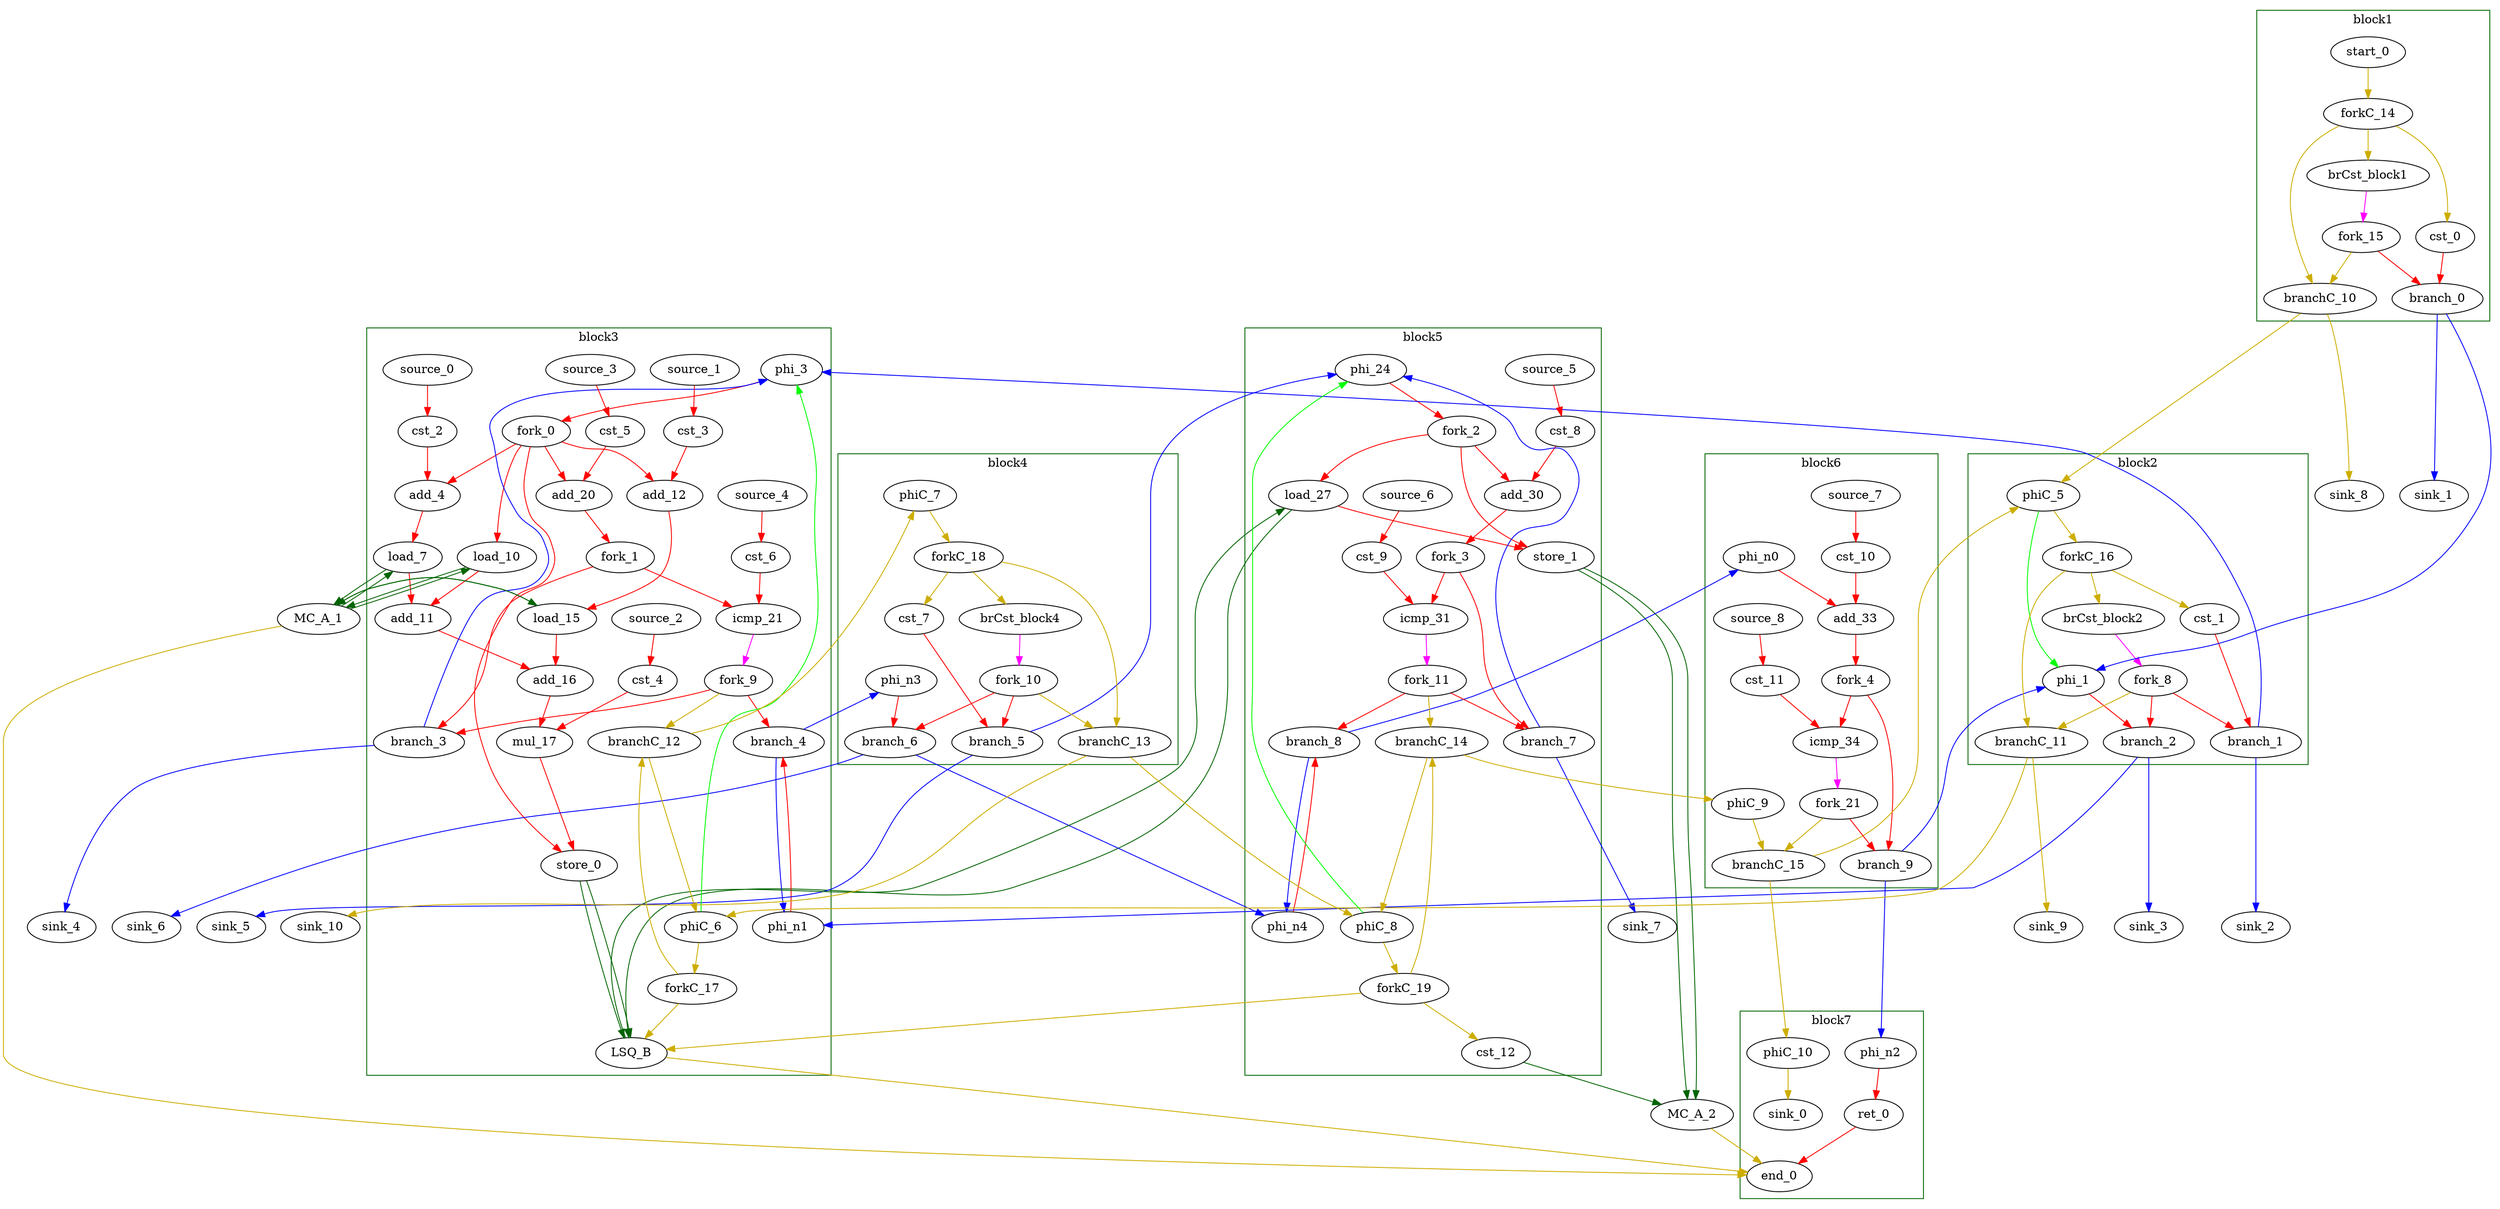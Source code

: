 Digraph G {
	splines=spline;
//DHLS version: 0.1.1" [shape = "none" pos = "20,20!"]
		"brCst_block1" [type = "Constant", bbID= 1, in = "in1:1", out = "out1:1", value = "0x1"];
		"cst_0" [type = "Constant", bbID= 1, in = "in1:1", out = "out1:1", value = "0x00000000"];
		"phi_1" [type = "Mux", bbID= 2, in = "in1?:1 in2:3 in3:3 ", out = "out1:3", delay=0.366];
		"brCst_block2" [type = "Constant", bbID= 2, in = "in1:1", out = "out1:1", value = "0x1"];
		"cst_1" [type = "Constant", bbID= 2, in = "in1:1", out = "out1:1", value = "0x00000001"];
		"phi_3" [type = "Mux", bbID= 3, in = "in1?:1 in2:7 in3:7 ", out = "out1:7", delay=0.366];
		"cst_2" [type = "Constant", bbID= 3, in = "in1:32", out = "out1:32", value = "0xFFFFFFFF"];
		"add_4" [type = "Operator", bbID= 3, op = "add_op", in = "in1:32 in2:32 ", out = "out1:32 ", delay=1.693, latency=0, II=1];
		"load_7" [type = "Operator", bbID= 3, op = "mc_load_op", bbID= 3, portId= 0, in = "in1:32 in2:32 ", out = "out1:32 out2:32 ", delay=0.000, latency=2, II=1];
		"load_10" [type = "Operator", bbID= 3, op = "mc_load_op", bbID= 3, portId= 1, in = "in1:32 in2:7 ", out = "out1:32 out2:7 ", delay=0.000, latency=2, II=1];
		"add_11" [type = "Operator", bbID= 3, op = "add_op", in = "in1:32 in2:32 ", out = "out1:32 ", delay=1.693, latency=0, II=1];
		"cst_3" [type = "Constant", bbID= 3, in = "in1:1", out = "out1:1", value = "0x00000001"];
		"add_12" [type = "Operator", bbID= 3, op = "add_op", in = "in1:8 in2:8 ", out = "out1:8 ", delay=1.693, latency=0, II=1];
		"load_15" [type = "Operator", bbID= 3, op = "mc_load_op", bbID= 3, portId= 2, in = "in1:32 in2:8 ", out = "out1:32 out2:8 ", delay=0.000, latency=2, II=1];
		"add_16" [type = "Operator", bbID= 3, op = "add_op", in = "in1:32 in2:32 ", out = "out1:32 ", delay=1.693, latency=0, II=1];
		"cst_4" [type = "Constant", bbID= 3, in = "in1:2", out = "out1:2", value = "0x00000003"];
		"mul_17" [type = "Operator", bbID= 3, op = "mul_op", in = "in1:32 in2:32 ", out = "out1:32 ", delay=0.000, latency=4, II=1];
		"store_0" [type = "Operator", bbID= 3, op = "lsq_store_op", bbID= 3, portId= 0, in = "in1:32 in2:7 ", out = "out1:32 out2:7 ", delay=0.000, latency=0, II=1];
		"cst_5" [type = "Constant", bbID= 3, in = "in1:1", out = "out1:1", value = "0x00000001"];
		"add_20" [type = "Operator", bbID= 3, op = "add_op", in = "in1:7 in2:7 ", out = "out1:7 ", delay=1.693, latency=0, II=1];
		"cst_6" [type = "Constant", bbID= 3, in = "in1:7", out = "out1:7", value = "0x00000063"];
		"icmp_21" [type = "Operator", bbID= 3, op = "icmp_ult_op", in = "in1:7 in2:7 ", out = "out1:1 ", delay=1.530, latency=0, II=1];
		"brCst_block4" [type = "Constant", bbID= 4, in = "in1:1", out = "out1:1", value = "0x1"];
		"cst_7" [type = "Constant", bbID= 4, in = "in1:1", out = "out1:1", value = "0x00000001"];
		"phi_24" [type = "Mux", bbID= 5, in = "in1?:1 in2:7 in3:7 ", out = "out1:7", delay=0.366];
		"load_27" [type = "Operator", bbID= 5, op = "lsq_load_op", bbID= 5, portId= 0, in = "in1:32 in2:7 ", out = "out1:32 out2:7 ", delay=0.000, latency=5, II=1];
		"store_1" [type = "Operator", bbID= 5, op = "mc_store_op", bbID= 5, portId= 0, in = "in1:32 in2:7 ", out = "out1:32 out2:7 ", delay=0.000, latency=0, II=1];
		"cst_8" [type = "Constant", bbID= 5, in = "in1:1", out = "out1:1", value = "0x00000001"];
		"add_30" [type = "Operator", bbID= 5, op = "add_op", in = "in1:7 in2:7 ", out = "out1:7 ", delay=1.693, latency=0, II=1];
		"cst_9" [type = "Constant", bbID= 5, in = "in1:7", out = "out1:7", value = "0x00000063"];
		"icmp_31" [type = "Operator", bbID= 5, op = "icmp_ult_op", in = "in1:7 in2:7 ", out = "out1:1 ", delay=1.530, latency=0, II=1];
		"cst_10" [type = "Constant", bbID= 6, in = "in1:1", out = "out1:1", value = "0x00000001"];
		"add_33" [type = "Operator", bbID= 6, op = "add_op", in = "in1:3 in2:3 ", out = "out1:3 ", delay=1.693, latency=0, II=1];
		"cst_11" [type = "Constant", bbID= 6, in = "in1:2", out = "out1:2", value = "0x00000003"];
		"icmp_34" [type = "Operator", bbID= 6, op = "icmp_ult_op", in = "in1:3 in2:3 ", out = "out1:1 ", delay=1.530, latency=0, II=1];
		"ret_0" [type = "Operator", bbID= 7, op = "ret_op", in = "in1:3 ", out = "out1:3 ", delay=0.000, latency=0, II=1];
		"phi_n0" [type = "Merge", bbID= 6, in = "in1:3 ", out = "out1:3", delay=0.000];
		"phi_n1" [type = "Merge", bbID= 3, in = "in1:3 in2:3 ", out = "out1:3", delay=0.366];
		"phi_n2" [type = "Merge", bbID= 7, in = "in1:3 ", out = "out1:3", delay=0.000];
		"phi_n3" [type = "Merge", bbID= 4, in = "in1:3 ", out = "out1:3", delay=0.000];
		"phi_n4" [type = "Merge", bbID= 5, in = "in1:3 in2:3 ", out = "out1:3", delay=0.366];
		"fork_0" [type = "Fork", bbID= 3, in = "in1:7", out = "out1:7 out2:7 out3:7 out4:7 out5:7 "];
		"fork_1" [type = "Fork", bbID= 3, in = "in1:7", out = "out1:7 out2:7 "];
		"fork_2" [type = "Fork", bbID= 5, in = "in1:7", out = "out1:7 out2:7 out3:7 "];
		"fork_3" [type = "Fork", bbID= 5, in = "in1:7", out = "out1:7 out2:7 "];
		"fork_4" [type = "Fork", bbID= 6, in = "in1:3", out = "out1:3 out2:3 "];
		"branch_0" [type = "Branch", bbID= 1,  in = "in1:1 in2?:1", out = "out1+:1 out2-:1"];
		"branch_1" [type = "Branch", bbID= 2,  in = "in1:1 in2?:1", out = "out1+:1 out2-:1"];
		"branch_2" [type = "Branch", bbID= 2,  in = "in1:3 in2?:1", out = "out1+:3 out2-:3"];
		"fork_8" [type = "Fork", bbID= 2, in = "in1:1", out = "out1:1 out2:1 out3:1 "];
		"branch_3" [type = "Branch", bbID= 3,  in = "in1:7 in2?:1", out = "out1+:7 out2-:7"];
		"branch_4" [type = "Branch", bbID= 3,  in = "in1:3 in2?:1", out = "out1+:3 out2-:3"];
		"fork_9" [type = "Fork", bbID= 3, in = "in1:1", out = "out1:1 out2:1 out3:1 "];
		"branch_5" [type = "Branch", bbID= 4,  in = "in1:1 in2?:1", out = "out1+:1 out2-:1"];
		"branch_6" [type = "Branch", bbID= 4,  in = "in1:3 in2?:1", out = "out1+:3 out2-:3"];
		"fork_10" [type = "Fork", bbID= 4, in = "in1:1", out = "out1:1 out2:1 out3:1 "];
		"branch_7" [type = "Branch", bbID= 5,  in = "in1:7 in2?:1", out = "out1+:7 out2-:7"];
		"branch_8" [type = "Branch", bbID= 5,  in = "in1:3 in2?:1", out = "out1+:3 out2-:3"];
		"fork_11" [type = "Fork", bbID= 5, in = "in1:1", out = "out1:1 out2:1 out3:1 "];
		"branch_9" [type = "Branch", bbID= 6,  in = "in1:3 in2?:1", out = "out1+:3 out2-:3"];
		"LSQ_B" [type = "LSQ", bbID= 0, in = "in1:0*c0 in2:0*c1 in3:7*s0a in4:32*s0d in5:7*l0a ", out = "out1:32*l0d out2:0*e ", memory = "B", bbcount = 2, ldcount = 1, stcount = 1, fifoDepth = 16, numLoads = "{0; 1}", numStores = "{1; 0}", loadOffsets = "{{0;0;0;0;0;0;0;0;0;0;0;0;0;0;0;0};{0;0;0;0;0;0;0;0;0;0;0;0;0;0;0;0}}", storeOffsets = "{{0;0;0;0;0;0;0;0;0;0;0;0;0;0;0;0};{0;0;0;0;0;0;0;0;0;0;0;0;0;0;0;0}}", loadPorts = "{{0;0;0;0;0;0;0;0;0;0;0;0;0;0;0;0};{0;0;0;0;0;0;0;0;0;0;0;0;0;0;0;0}}", storePorts = "{{0;0;0;0;0;0;0;0;0;0;0;0;0;0;0;0};{0;0;0;0;0;0;0;0;0;0;0;0;0;0;0;0}}"];
		"MC_A_1" [type = "MC", bbID= 0, in = "in1:32*l0a in2:32*l1a in3:32*l2a ", out = "out1:32*l0d out2:32*l1d out3:32*l2d out4:0*e ", memory = "A_1", bbcount = 0, ldcount = 3, stcount = 0];
		"MC_A_2" [type = "MC", bbID= 0, in = "in1:32*c0 in2:7*s0a in3:32*s0d ", out = "out1:0*e ", memory = "A_2", bbcount = 1, ldcount = 0, stcount = 1];
		"cst_12" [type = "Constant", bbID= 5, in = "in1:1", out = "out1:1", value = "0x00000001"];
		"end_0" [type = "Exit", bbID= 0, in = "in1:0*e in2:0*e in3:0*e in4:3 ", out = "out1:3"];
		"start_0" [type = "Entry", control= "true", bbID= 1, in = "in1:0", out = "out1:0"];
		"forkC_14" [type = "Fork", bbID= 1, in = "in1:0", out = "out1:0 out2:0 out3:0 "];
		"branchC_10" [type = "Branch", bbID= 1,  in = "in1:0 in2?:1", out = "out1+:0 out2-:0"];
		"fork_15" [type = "Fork", bbID= 1, in = "in1:1", out = "out1:1 out2:1 "];
		"phiC_5" [type = "CntrlMerge", bbID= 2, in = "in1:0 in2:0 ", out = "out1:0 out2?:1", delay=0.166];
		"forkC_16" [type = "Fork", bbID= 2, in = "in1:0", out = "out1:0 out2:0 out3:0 "];
		"branchC_11" [type = "Branch", bbID= 2,  in = "in1:0 in2?:1", out = "out1+:0 out2-:0"];
		"phiC_6" [type = "CntrlMerge", bbID= 3, in = "in1:0 in2:0 ", out = "out1:0 out2?:1", delay=0.166];
		"forkC_17" [type = "Fork", bbID= 3, in = "in1:0", out = "out1:0 out2:0 "];
		"branchC_12" [type = "Branch", bbID= 3,  in = "in1:0 in2?:1", out = "out1+:0 out2-:0"];
		"phiC_7" [type = "Merge", bbID= 4, in = "in1:0 ", out = "out1:0", delay=0.166];
		"forkC_18" [type = "Fork", bbID= 4, in = "in1:0", out = "out1:0 out2:0 out3:0 "];
		"branchC_13" [type = "Branch", bbID= 4,  in = "in1:0 in2?:1", out = "out1+:0 out2-:0"];
		"phiC_8" [type = "CntrlMerge", bbID= 5, in = "in1:0 in2:0 ", out = "out1:0 out2?:1", delay=0.166];
		"forkC_19" [type = "Fork", bbID= 5, in = "in1:0", out = "out1:0 out2:0 out3:0 "];
		"branchC_14" [type = "Branch", bbID= 5,  in = "in1:0 in2?:1", out = "out1+:0 out2-:0"];
		"phiC_9" [type = "Merge", bbID= 6, in = "in1:0 ", out = "out1:0", delay=0.166];
		"branchC_15" [type = "Branch", bbID= 6,  in = "in1:0 in2?:1", out = "out1+:0 out2-:0"];
		"fork_21" [type = "Fork", bbID= 6, in = "in1:1", out = "out1:1 out2:1 "];
		"phiC_10" [type = "Merge", bbID= 7, in = "in1:0 ", out = "out1:0", delay=0.166];
		"sink_0" [type = "Sink", bbID= 0, in = "in1:0"];
		"sink_1" [type = "Sink", bbID= 0, in = "in1:1"];
		"sink_2" [type = "Sink", bbID= 0, in = "in1:1"];
		"sink_3" [type = "Sink", bbID= 0, in = "in1:3"];
		"sink_4" [type = "Sink", bbID= 0, in = "in1:7"];
		"sink_5" [type = "Sink", bbID= 0, in = "in1:1"];
		"sink_6" [type = "Sink", bbID= 0, in = "in1:3"];
		"sink_7" [type = "Sink", bbID= 0, in = "in1:7"];
		"sink_8" [type = "Sink", bbID= 0, in = "in1:0"];
		"sink_9" [type = "Sink", bbID= 0, in = "in1:0"];
		"sink_10" [type = "Sink", bbID= 0, in = "in1:0"];
		"source_0" [type = "Source", bbID= 3, out = "out1:32"];
		"source_1" [type = "Source", bbID= 3, out = "out1:1"];
		"source_2" [type = "Source", bbID= 3, out = "out1:2"];
		"source_3" [type = "Source", bbID= 3, out = "out1:1"];
		"source_4" [type = "Source", bbID= 3, out = "out1:7"];
		"source_5" [type = "Source", bbID= 5, out = "out1:1"];
		"source_6" [type = "Source", bbID= 5, out = "out1:7"];
		"source_7" [type = "Source", bbID= 6, out = "out1:1"];
		"source_8" [type = "Source", bbID= 6, out = "out1:2"];
		"load_7" -> "MC_A_1" [color = "darkgreen", mem_address = "true", from = "out2", to = "in1"];
		"MC_A_1" -> "load_7" [color = "darkgreen", mem_address = "false", from = "out1", to = "in1"];
		"load_10" -> "MC_A_1" [color = "darkgreen", mem_address = "true", from = "out2", to = "in2"];
		"MC_A_1" -> "load_10" [color = "darkgreen", mem_address = "false", from = "out2", to = "in1"];
		"load_15" -> "MC_A_1" [color = "darkgreen", mem_address = "true", from = "out2", to = "in3"];
		"MC_A_1" -> "load_15" [color = "darkgreen", mem_address = "false", from = "out3", to = "in1"];
		"store_0" -> "LSQ_B" [color = "darkgreen", mem_address = "true", from = "out2", to = "in3"];
		"store_0" -> "LSQ_B" [color = "darkgreen", mem_address = "false", from = "out1", to = "in4"];
		"load_27" -> "LSQ_B" [color = "darkgreen", mem_address = "true", from = "out2", to = "in5"];
		"LSQ_B" -> "load_27" [color = "darkgreen", mem_address = "false", from = "out1", to = "in1"];
		"store_1" -> "MC_A_2" [color = "darkgreen", mem_address = "true", from = "out2", to = "in2"];
		"store_1" -> "MC_A_2" [color = "darkgreen", mem_address = "false", from = "out1", to = "in3"];
		"LSQ_B" -> "end_0" [color = "gold3", from = "out2", to = "in1"];
		"MC_A_1" -> "end_0" [color = "gold3", from = "out4", to = "in2"];
		"cst_12" -> "MC_A_2" [color = "darkgreen", from = "out1", to = "in1"];
		"MC_A_2" -> "end_0" [color = "gold3", from = "out1", to = "in3"];
	subgraph cluster_0 {
	color = "darkgreen";
		label = "block1";
		"brCst_block1" -> "fork_15" [color = "magenta", from = "out1", to = "in1"];
		"cst_0" -> "branch_0" [color = "red", from = "out1", to = "in1"];
		"start_0" -> "forkC_14" [color = "gold3", from = "out1", to = "in1"];
		"forkC_14" -> "cst_0" [color = "gold3", from = "out1", to = "in1"];
		"forkC_14" -> "branchC_10" [color = "gold3", from = "out2", to = "in1"];
		"forkC_14" -> "brCst_block1" [color = "gold3", from = "out3", to = "in1"];
		"fork_15" -> "branch_0" [color = "red", from = "out1", to = "in2"];
		"fork_15" -> "branchC_10" [color = "gold3", from = "out2", to = "in2"];
	}
		"branch_0" -> "phi_1" [color = "blue", minlen = 3, from = "out1", to = "in2"];
		"branch_0" -> "sink_1" [color = "blue", minlen = 3, from = "out2", to = "in1"];
		"branchC_10" -> "phiC_5" [color = "gold3", minlen = 3, from = "out1", to = "in1"];
		"branchC_10" -> "sink_8" [color = "gold3", minlen = 3, from = "out2", to = "in1"];
	subgraph cluster_1 {
	color = "darkgreen";
		label = "block2";
		"phi_1" -> "branch_2" [color = "red", from = "out1", to = "in1"];
		"brCst_block2" -> "fork_8" [color = "magenta", from = "out1", to = "in1"];
		"cst_1" -> "branch_1" [color = "red", from = "out1", to = "in1"];
		"fork_8" -> "branch_2" [color = "red", from = "out1", to = "in2"];
		"fork_8" -> "branch_1" [color = "red", from = "out2", to = "in2"];
		"fork_8" -> "branchC_11" [color = "gold3", from = "out3", to = "in2"];
		"phiC_5" -> "phi_1" [color = "green", from = "out2", to = "in1"];
		"phiC_5" -> "forkC_16" [color = "gold3", from = "out1", to = "in1"];
		"forkC_16" -> "cst_1" [color = "gold3", from = "out1", to = "in1"];
		"forkC_16" -> "branchC_11" [color = "gold3", from = "out2", to = "in1"];
		"forkC_16" -> "brCst_block2" [color = "gold3", from = "out3", to = "in1"];
	}
		"branch_1" -> "phi_3" [color = "blue", minlen = 3, from = "out1", to = "in2"];
		"branch_1" -> "sink_2" [color = "blue", minlen = 3, from = "out2", to = "in1"];
		"branch_2" -> "phi_n1" [color = "blue", minlen = 3, from = "out1", to = "in1"];
		"branch_2" -> "sink_3" [color = "blue", minlen = 3, from = "out2", to = "in1"];
		"branchC_11" -> "phiC_6" [color = "gold3", minlen = 3, from = "out1", to = "in1"];
		"branchC_11" -> "sink_9" [color = "gold3", minlen = 3, from = "out2", to = "in1"];
	subgraph cluster_2 {
	color = "darkgreen";
		label = "block3";
		"phi_3" -> "fork_0" [color = "red", from = "out1", to = "in1"];
		"cst_2" -> "add_4" [color = "red", from = "out1", to = "in2"];
		"add_4" -> "load_7" [color = "red", from = "out1", to = "in2"];
		"load_7" -> "add_11" [color = "red", from = "out1", to = "in1"];
		"load_10" -> "add_11" [color = "red", from = "out1", to = "in2"];
		"add_11" -> "add_16" [color = "red", from = "out1", to = "in1"];
		"cst_3" -> "add_12" [color = "red", from = "out1", to = "in2"];
		"add_12" -> "load_15" [color = "red", from = "out1", to = "in2"];
		"load_15" -> "add_16" [color = "red", from = "out1", to = "in2"];
		"add_16" -> "mul_17" [color = "red", from = "out1", to = "in1"];
		"cst_4" -> "mul_17" [color = "red", from = "out1", to = "in2"];
		"mul_17" -> "store_0" [color = "red", from = "out1", to = "in1"];
		"cst_5" -> "add_20" [color = "red", from = "out1", to = "in2"];
		"add_20" -> "fork_1" [color = "red", from = "out1", to = "in1"];
		"cst_6" -> "icmp_21" [color = "red", from = "out1", to = "in2"];
		"icmp_21" -> "fork_9" [color = "magenta", from = "out1", to = "in1"];
		"phi_n1" -> "branch_4" [color = "red", from = "out1", to = "in1"];
		"fork_0" -> "add_4" [color = "red", from = "out1", to = "in1"];
		"fork_0" -> "add_12" [color = "red", from = "out2", to = "in1"];
		"fork_0" -> "add_20" [color = "red", from = "out3", to = "in1"];
		"fork_0" -> "load_10" [color = "red", from = "out4", to = "in2"];
		"fork_0" -> "store_0" [color = "red", from = "out5", to = "in2"];
		"fork_1" -> "icmp_21" [color = "red", from = "out1", to = "in1"];
		"fork_1" -> "branch_3" [color = "red", from = "out2", to = "in1"];
		"fork_9" -> "branch_4" [color = "red", from = "out1", to = "in2"];
		"fork_9" -> "branch_3" [color = "red", from = "out2", to = "in2"];
		"fork_9" -> "branchC_12" [color = "gold3", from = "out3", to = "in2"];
		"phiC_6" -> "phi_3" [color = "green", from = "out2", to = "in1"];
		"phiC_6" -> "forkC_17" [color = "gold3", from = "out1", to = "in1"];
		"forkC_17" -> "LSQ_B" [color = "gold3", from = "out1", to = "in1"];
		"forkC_17" -> "branchC_12" [color = "gold3", from = "out2", to = "in1"];
		"source_0" -> "cst_2" [color = "red", from = "out1", to = "in1"];
		"source_1" -> "cst_3" [color = "red", from = "out1", to = "in1"];
		"source_2" -> "cst_4" [color = "red", from = "out1", to = "in1"];
		"source_3" -> "cst_5" [color = "red", from = "out1", to = "in1"];
		"source_4" -> "cst_6" [color = "red", from = "out1", to = "in1"];
	}
		"branch_3" -> "phi_3" [color = "blue", minlen = 3, from = "out1", to = "in3"];
		"branch_3" -> "sink_4" [color = "blue", minlen = 3, from = "out2", to = "in1"];
		"branch_4" -> "phi_n1" [color = "blue", minlen = 3, from = "out1", to = "in2"];
		"branch_4" -> "phi_n3" [color = "blue", minlen = 3, from = "out2", to = "in1"];
		"branchC_12" -> "phiC_6" [color = "gold3", minlen = 3, from = "out1", to = "in2"];
		"branchC_12" -> "phiC_7" [color = "gold3", minlen = 3, from = "out2", to = "in1"];
	subgraph cluster_3 {
	color = "darkgreen";
		label = "block4";
		"brCst_block4" -> "fork_10" [color = "magenta", from = "out1", to = "in1"];
		"cst_7" -> "branch_5" [color = "red", from = "out1", to = "in1"];
		"phi_n3" -> "branch_6" [color = "red", from = "out1", to = "in1"];
		"fork_10" -> "branch_6" [color = "red", from = "out1", to = "in2"];
		"fork_10" -> "branch_5" [color = "red", from = "out2", to = "in2"];
		"fork_10" -> "branchC_13" [color = "gold3", from = "out3", to = "in2"];
		"phiC_7" -> "forkC_18" [color = "gold3", from = "out1", to = "in1"];
		"forkC_18" -> "cst_7" [color = "gold3", from = "out1", to = "in1"];
		"forkC_18" -> "branchC_13" [color = "gold3", from = "out2", to = "in1"];
		"forkC_18" -> "brCst_block4" [color = "gold3", from = "out3", to = "in1"];
	}
		"branch_5" -> "phi_24" [color = "blue", minlen = 3, from = "out1", to = "in2"];
		"branch_5" -> "sink_5" [color = "blue", minlen = 3, from = "out2", to = "in1"];
		"branch_6" -> "phi_n4" [color = "blue", minlen = 3, from = "out1", to = "in1"];
		"branch_6" -> "sink_6" [color = "blue", minlen = 3, from = "out2", to = "in1"];
		"branchC_13" -> "phiC_8" [color = "gold3", minlen = 3, from = "out1", to = "in1"];
		"branchC_13" -> "sink_10" [color = "gold3", minlen = 3, from = "out2", to = "in1"];
	subgraph cluster_4 {
	color = "darkgreen";
		label = "block5";
		"phi_24" -> "fork_2" [color = "red", from = "out1", to = "in1"];
		"load_27" -> "store_1" [color = "red", from = "out1", to = "in1"];
		"cst_8" -> "add_30" [color = "red", from = "out1", to = "in2"];
		"add_30" -> "fork_3" [color = "red", from = "out1", to = "in1"];
		"cst_9" -> "icmp_31" [color = "red", from = "out1", to = "in2"];
		"icmp_31" -> "fork_11" [color = "magenta", from = "out1", to = "in1"];
		"phi_n4" -> "branch_8" [color = "red", from = "out1", to = "in1"];
		"fork_2" -> "add_30" [color = "red", from = "out1", to = "in1"];
		"fork_2" -> "load_27" [color = "red", from = "out2", to = "in2"];
		"fork_2" -> "store_1" [color = "red", from = "out3", to = "in2"];
		"fork_3" -> "icmp_31" [color = "red", from = "out1", to = "in1"];
		"fork_3" -> "branch_7" [color = "red", from = "out2", to = "in1"];
		"fork_11" -> "branch_8" [color = "red", from = "out1", to = "in2"];
		"fork_11" -> "branch_7" [color = "red", from = "out2", to = "in2"];
		"fork_11" -> "branchC_14" [color = "gold3", from = "out3", to = "in2"];
		"phiC_8" -> "phi_24" [color = "green", from = "out2", to = "in1"];
		"phiC_8" -> "forkC_19" [color = "gold3", from = "out1", to = "in1"];
		"forkC_19" -> "LSQ_B" [color = "gold3", from = "out1", to = "in2"];
		"forkC_19" -> "cst_12" [color = "gold3", from = "out2", to = "in1"];
		"forkC_19" -> "branchC_14" [color = "gold3", from = "out3", to = "in1"];
		"source_5" -> "cst_8" [color = "red", from = "out1", to = "in1"];
		"source_6" -> "cst_9" [color = "red", from = "out1", to = "in1"];
	}
		"branch_7" -> "phi_24" [color = "blue", minlen = 3, from = "out1", to = "in3"];
		"branch_7" -> "sink_7" [color = "blue", minlen = 3, from = "out2", to = "in1"];
		"branch_8" -> "phi_n4" [color = "blue", minlen = 3, from = "out1", to = "in2"];
		"branch_8" -> "phi_n0" [color = "blue", minlen = 3, from = "out2", to = "in1"];
		"branchC_14" -> "phiC_8" [color = "gold3", minlen = 3, from = "out1", to = "in2"];
		"branchC_14" -> "phiC_9" [color = "gold3", minlen = 3, from = "out2", to = "in1"];
	subgraph cluster_5 {
	color = "darkgreen";
		label = "block6";
		"cst_10" -> "add_33" [color = "red", from = "out1", to = "in2"];
		"add_33" -> "fork_4" [color = "red", from = "out1", to = "in1"];
		"cst_11" -> "icmp_34" [color = "red", from = "out1", to = "in2"];
		"icmp_34" -> "fork_21" [color = "magenta", from = "out1", to = "in1"];
		"phi_n0" -> "add_33" [color = "red", from = "out1", to = "in1"];
		"fork_4" -> "icmp_34" [color = "red", from = "out1", to = "in1"];
		"fork_4" -> "branch_9" [color = "red", from = "out2", to = "in1"];
		"phiC_9" -> "branchC_15" [color = "gold3", from = "out1", to = "in1"];
		"fork_21" -> "branch_9" [color = "red", from = "out1", to = "in2"];
		"fork_21" -> "branchC_15" [color = "gold3", from = "out2", to = "in2"];
		"source_7" -> "cst_10" [color = "red", from = "out1", to = "in1"];
		"source_8" -> "cst_11" [color = "red", from = "out1", to = "in1"];
	}
		"branch_9" -> "phi_1" [color = "blue", minlen = 3, from = "out1", to = "in3"];
		"branch_9" -> "phi_n2" [color = "blue", minlen = 3, from = "out2", to = "in1"];
		"branchC_15" -> "phiC_5" [color = "gold3", minlen = 3, from = "out1", to = "in2"];
		"branchC_15" -> "phiC_10" [color = "gold3", minlen = 3, from = "out2", to = "in1"];
	subgraph cluster_6 {
	color = "darkgreen";
		label = "block7";
		"ret_0" -> "end_0" [color = "red", from = "out1", to = "in4"];
		"phi_n2" -> "ret_0" [color = "red", from = "out1", to = "in1"];
		"phiC_10" -> "sink_0" [color = "gold3", from = "out1", to = "in1"];
	}
}